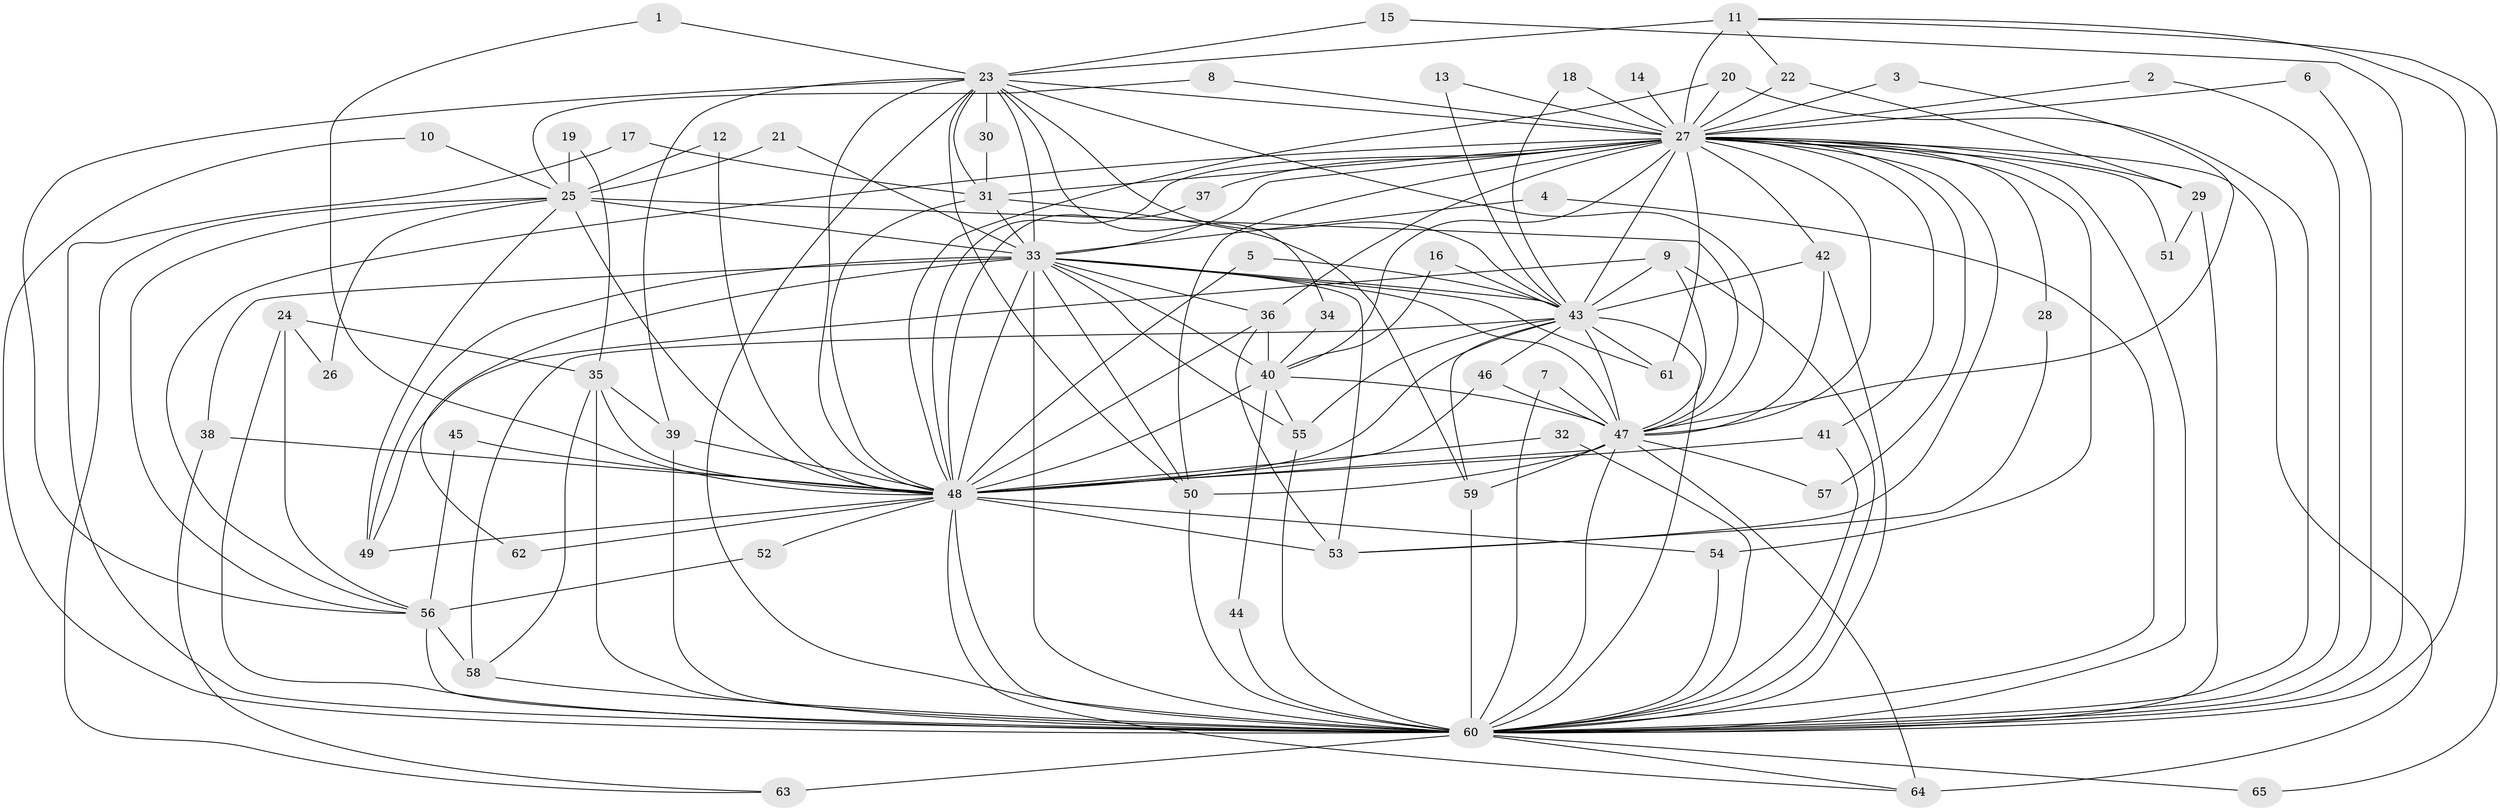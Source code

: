 // original degree distribution, {19: 0.007692307692307693, 22: 0.007692307692307693, 21: 0.007692307692307693, 24: 0.023076923076923078, 23: 0.007692307692307693, 27: 0.007692307692307693, 32: 0.007692307692307693, 25: 0.007692307692307693, 2: 0.5615384615384615, 6: 0.015384615384615385, 5: 0.03076923076923077, 4: 0.09230769230769231, 10: 0.007692307692307693, 8: 0.007692307692307693, 3: 0.2, 7: 0.007692307692307693}
// Generated by graph-tools (version 1.1) at 2025/49/03/09/25 03:49:43]
// undirected, 65 vertices, 174 edges
graph export_dot {
graph [start="1"]
  node [color=gray90,style=filled];
  1;
  2;
  3;
  4;
  5;
  6;
  7;
  8;
  9;
  10;
  11;
  12;
  13;
  14;
  15;
  16;
  17;
  18;
  19;
  20;
  21;
  22;
  23;
  24;
  25;
  26;
  27;
  28;
  29;
  30;
  31;
  32;
  33;
  34;
  35;
  36;
  37;
  38;
  39;
  40;
  41;
  42;
  43;
  44;
  45;
  46;
  47;
  48;
  49;
  50;
  51;
  52;
  53;
  54;
  55;
  56;
  57;
  58;
  59;
  60;
  61;
  62;
  63;
  64;
  65;
  1 -- 23 [weight=1.0];
  1 -- 48 [weight=1.0];
  2 -- 27 [weight=1.0];
  2 -- 60 [weight=1.0];
  3 -- 27 [weight=1.0];
  3 -- 47 [weight=1.0];
  4 -- 33 [weight=1.0];
  4 -- 60 [weight=1.0];
  5 -- 43 [weight=1.0];
  5 -- 48 [weight=1.0];
  6 -- 27 [weight=1.0];
  6 -- 60 [weight=1.0];
  7 -- 47 [weight=1.0];
  7 -- 60 [weight=1.0];
  8 -- 25 [weight=1.0];
  8 -- 27 [weight=1.0];
  9 -- 43 [weight=1.0];
  9 -- 47 [weight=1.0];
  9 -- 49 [weight=1.0];
  9 -- 60 [weight=1.0];
  10 -- 25 [weight=1.0];
  10 -- 60 [weight=1.0];
  11 -- 22 [weight=1.0];
  11 -- 23 [weight=1.0];
  11 -- 27 [weight=2.0];
  11 -- 60 [weight=1.0];
  11 -- 65 [weight=1.0];
  12 -- 25 [weight=1.0];
  12 -- 48 [weight=1.0];
  13 -- 27 [weight=1.0];
  13 -- 43 [weight=1.0];
  14 -- 27 [weight=1.0];
  15 -- 23 [weight=1.0];
  15 -- 60 [weight=1.0];
  16 -- 40 [weight=1.0];
  16 -- 43 [weight=1.0];
  17 -- 31 [weight=1.0];
  17 -- 60 [weight=1.0];
  18 -- 27 [weight=1.0];
  18 -- 43 [weight=1.0];
  19 -- 25 [weight=1.0];
  19 -- 35 [weight=1.0];
  20 -- 27 [weight=1.0];
  20 -- 48 [weight=1.0];
  20 -- 60 [weight=1.0];
  21 -- 25 [weight=1.0];
  21 -- 33 [weight=1.0];
  22 -- 27 [weight=1.0];
  22 -- 29 [weight=1.0];
  23 -- 27 [weight=2.0];
  23 -- 30 [weight=1.0];
  23 -- 31 [weight=1.0];
  23 -- 33 [weight=1.0];
  23 -- 34 [weight=1.0];
  23 -- 39 [weight=1.0];
  23 -- 43 [weight=2.0];
  23 -- 47 [weight=1.0];
  23 -- 48 [weight=2.0];
  23 -- 50 [weight=1.0];
  23 -- 56 [weight=1.0];
  23 -- 60 [weight=2.0];
  24 -- 26 [weight=1.0];
  24 -- 35 [weight=1.0];
  24 -- 56 [weight=1.0];
  24 -- 60 [weight=1.0];
  25 -- 26 [weight=1.0];
  25 -- 33 [weight=1.0];
  25 -- 47 [weight=2.0];
  25 -- 48 [weight=2.0];
  25 -- 49 [weight=1.0];
  25 -- 56 [weight=1.0];
  25 -- 63 [weight=1.0];
  27 -- 28 [weight=1.0];
  27 -- 29 [weight=2.0];
  27 -- 31 [weight=3.0];
  27 -- 33 [weight=2.0];
  27 -- 36 [weight=1.0];
  27 -- 37 [weight=1.0];
  27 -- 40 [weight=1.0];
  27 -- 41 [weight=1.0];
  27 -- 42 [weight=1.0];
  27 -- 43 [weight=3.0];
  27 -- 47 [weight=2.0];
  27 -- 48 [weight=4.0];
  27 -- 50 [weight=1.0];
  27 -- 51 [weight=1.0];
  27 -- 53 [weight=1.0];
  27 -- 54 [weight=1.0];
  27 -- 56 [weight=1.0];
  27 -- 57 [weight=1.0];
  27 -- 60 [weight=4.0];
  27 -- 61 [weight=1.0];
  27 -- 64 [weight=1.0];
  28 -- 53 [weight=1.0];
  29 -- 51 [weight=1.0];
  29 -- 60 [weight=1.0];
  30 -- 31 [weight=1.0];
  31 -- 33 [weight=1.0];
  31 -- 48 [weight=1.0];
  31 -- 59 [weight=1.0];
  32 -- 48 [weight=1.0];
  32 -- 60 [weight=1.0];
  33 -- 36 [weight=1.0];
  33 -- 38 [weight=1.0];
  33 -- 40 [weight=1.0];
  33 -- 43 [weight=1.0];
  33 -- 47 [weight=1.0];
  33 -- 48 [weight=3.0];
  33 -- 49 [weight=1.0];
  33 -- 50 [weight=1.0];
  33 -- 53 [weight=1.0];
  33 -- 55 [weight=1.0];
  33 -- 60 [weight=3.0];
  33 -- 61 [weight=1.0];
  33 -- 62 [weight=1.0];
  34 -- 40 [weight=1.0];
  35 -- 39 [weight=1.0];
  35 -- 48 [weight=1.0];
  35 -- 58 [weight=1.0];
  35 -- 60 [weight=2.0];
  36 -- 40 [weight=1.0];
  36 -- 48 [weight=2.0];
  36 -- 53 [weight=1.0];
  37 -- 48 [weight=1.0];
  38 -- 48 [weight=1.0];
  38 -- 63 [weight=1.0];
  39 -- 48 [weight=1.0];
  39 -- 60 [weight=1.0];
  40 -- 44 [weight=1.0];
  40 -- 47 [weight=1.0];
  40 -- 48 [weight=1.0];
  40 -- 55 [weight=1.0];
  41 -- 48 [weight=1.0];
  41 -- 60 [weight=1.0];
  42 -- 43 [weight=1.0];
  42 -- 47 [weight=1.0];
  42 -- 60 [weight=1.0];
  43 -- 46 [weight=1.0];
  43 -- 47 [weight=2.0];
  43 -- 48 [weight=2.0];
  43 -- 55 [weight=1.0];
  43 -- 58 [weight=1.0];
  43 -- 59 [weight=1.0];
  43 -- 60 [weight=2.0];
  43 -- 61 [weight=1.0];
  44 -- 60 [weight=1.0];
  45 -- 48 [weight=1.0];
  45 -- 56 [weight=1.0];
  46 -- 47 [weight=1.0];
  46 -- 48 [weight=1.0];
  47 -- 48 [weight=2.0];
  47 -- 50 [weight=1.0];
  47 -- 57 [weight=1.0];
  47 -- 59 [weight=1.0];
  47 -- 60 [weight=2.0];
  47 -- 64 [weight=2.0];
  48 -- 49 [weight=1.0];
  48 -- 52 [weight=1.0];
  48 -- 53 [weight=2.0];
  48 -- 54 [weight=1.0];
  48 -- 60 [weight=4.0];
  48 -- 62 [weight=1.0];
  48 -- 64 [weight=1.0];
  50 -- 60 [weight=1.0];
  52 -- 56 [weight=1.0];
  54 -- 60 [weight=1.0];
  55 -- 60 [weight=1.0];
  56 -- 58 [weight=2.0];
  56 -- 60 [weight=2.0];
  58 -- 60 [weight=1.0];
  59 -- 60 [weight=1.0];
  60 -- 63 [weight=2.0];
  60 -- 64 [weight=1.0];
  60 -- 65 [weight=1.0];
}
